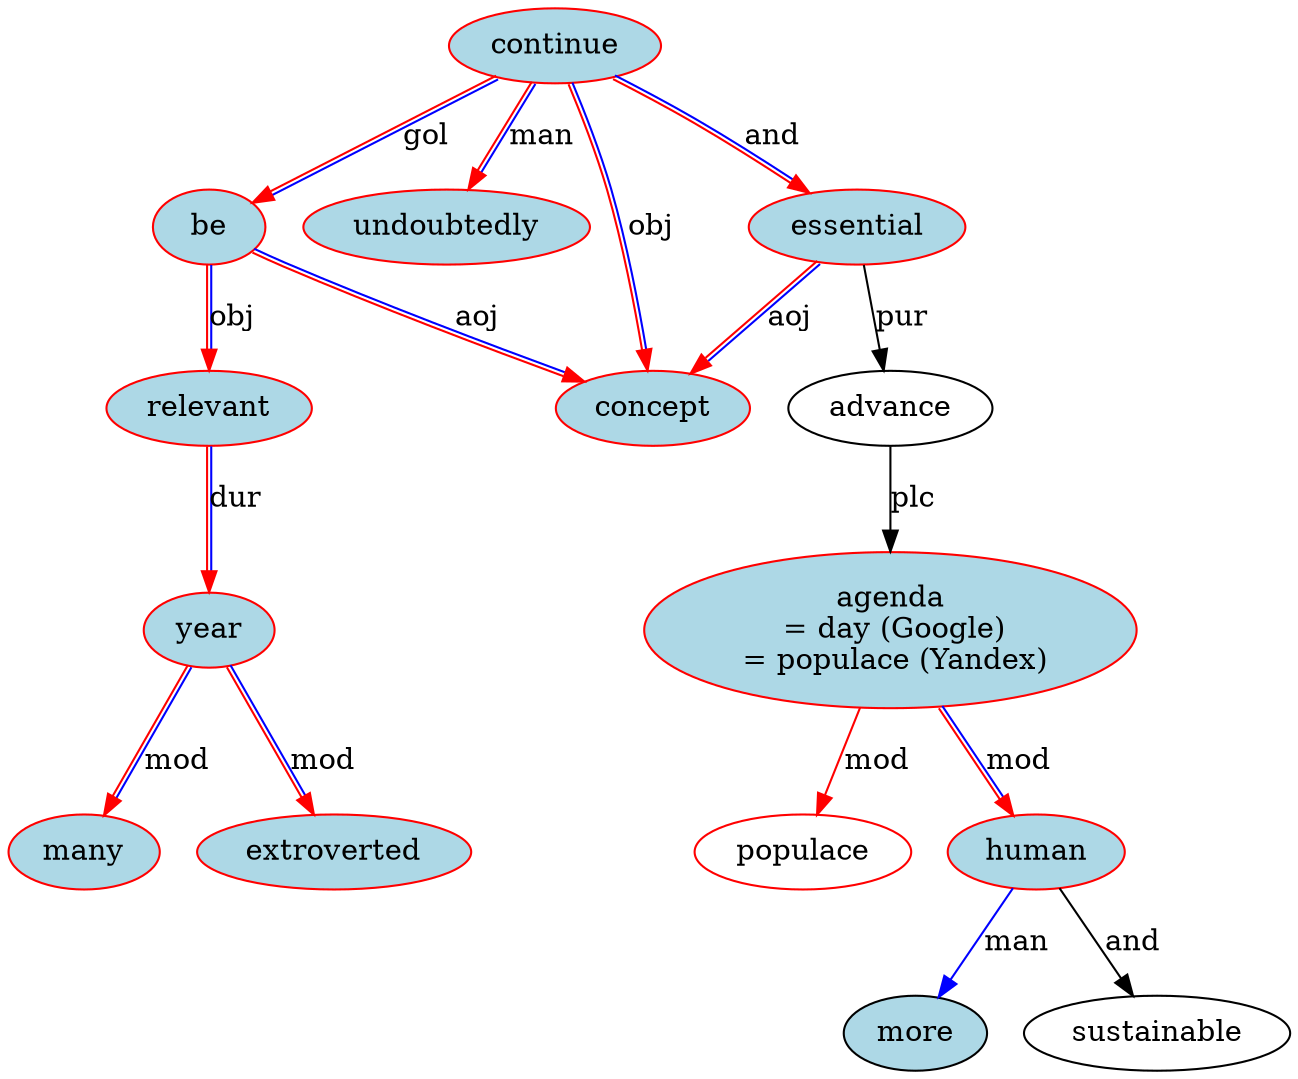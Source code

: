 digraph G {
0[label="continue", color="red", style="filled", fillcolor="lightblue"];
1[label="concept", color="red", style="filled", fillcolor="lightblue"];
2[label="undoubtedly", color="red", style="filled", fillcolor="lightblue"];
3[label="be", color="red", style="filled", fillcolor="lightblue"];
4[label="relevant", color="red", style="filled", fillcolor="lightblue"];
5[label="year", color="red", style="filled", fillcolor="lightblue"];
6[label="many", color="red", style="filled", fillcolor="lightblue"];
7[label="extroverted", color="red", style="filled", fillcolor="lightblue"];
8[label="essential", color="red", style="filled", fillcolor="lightblue"];
9[label="advance"];
10[label="agenda\n = day (Google)\n = populace (Yandex)", color="red", style="filled", fillcolor="lightblue"];
11[label="populace", color="red"];
12[label="human", color="red", style="filled", fillcolor="lightblue"];
13[label="more", style="filled", fillcolor="lightblue"];
14[label="sustainable"];
0->1 [label="obj", color="red:blue"];
0->2 [label="man", color="red:blue"];
0->3 [label="gol", color="red:blue"];
3->1 [label="aoj", color="red:blue"];
3->4 [label="obj", color="red:blue"];
4->5 [label="dur", color="red:blue"];
5->6 [label="mod", color="red:blue"];
5->7 [label="mod", color="red:blue"];
0->8 [label="and", color="red:blue"];
8->1 [label="aoj", color="red:blue"];
8->9 [label="pur"];
9->10 [label="plc"];
10->11 [label="mod", color="red"];
10->12 [label="mod", color="red:blue"];
12->13 [label="man", color="blue"];
12->14 [label="and"];
}
